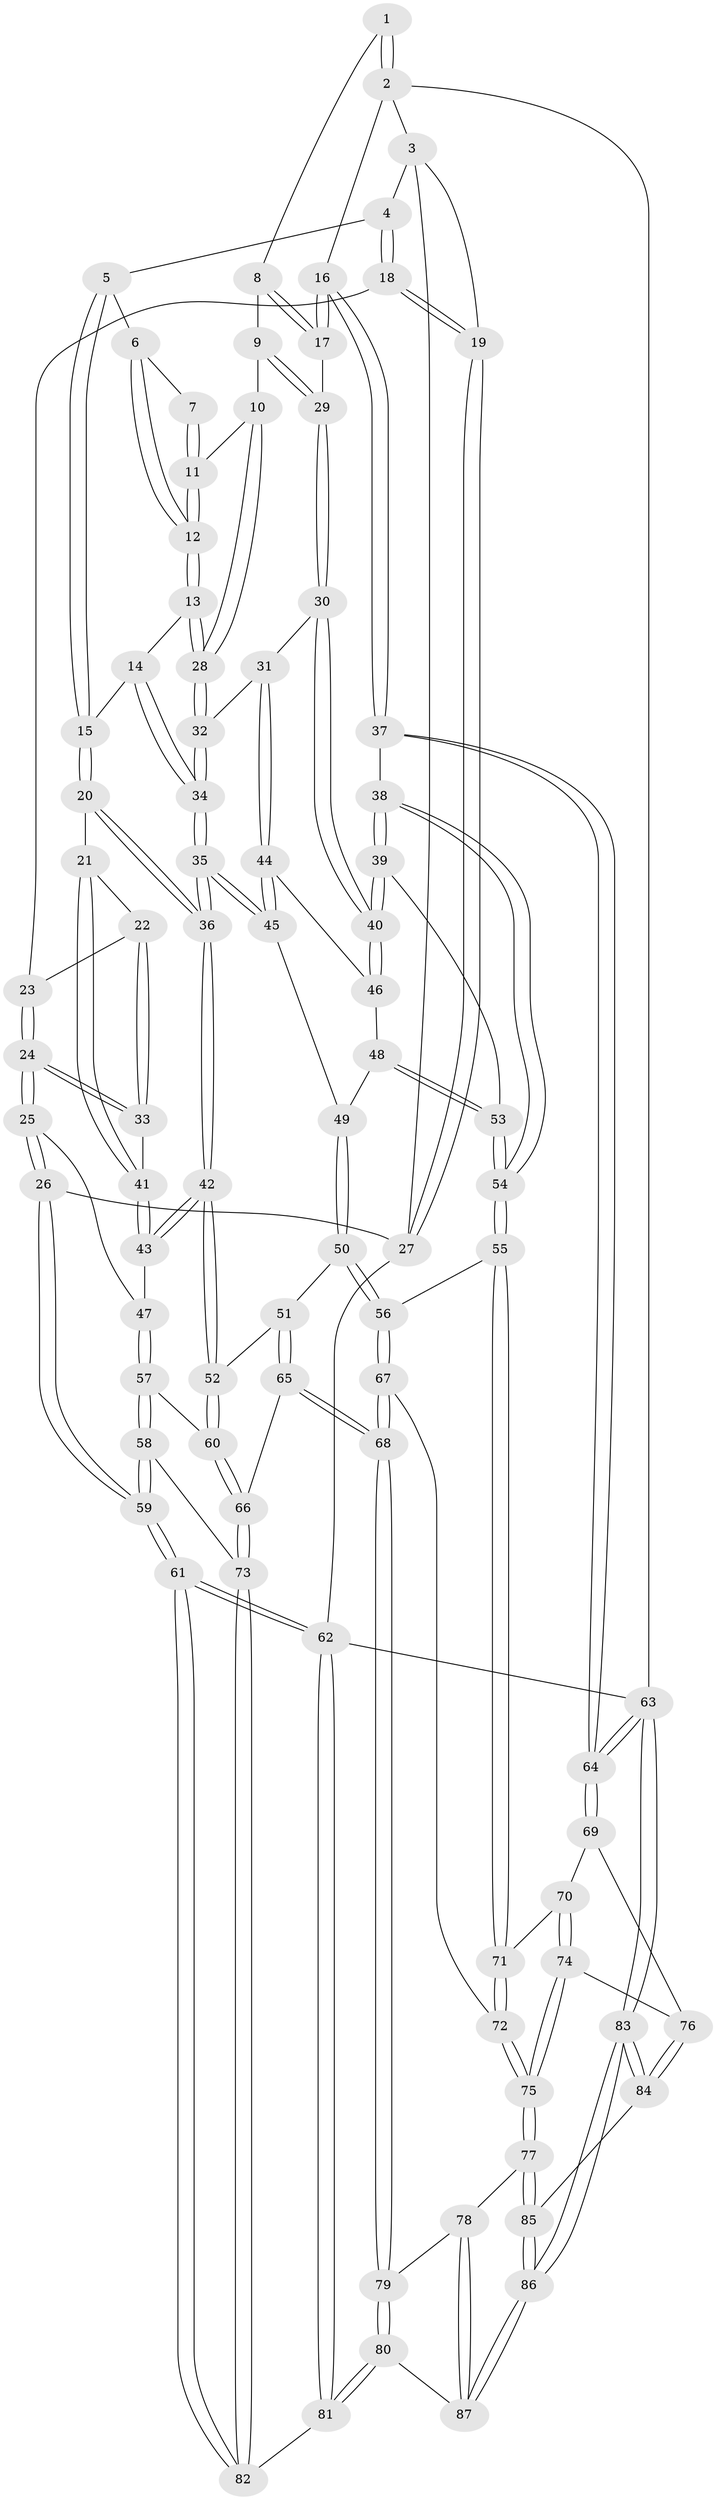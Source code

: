 // Generated by graph-tools (version 1.1) at 2025/38/03/09/25 02:38:43]
// undirected, 87 vertices, 214 edges
graph export_dot {
graph [start="1"]
  node [color=gray90,style=filled];
  1 [pos="+0.9899562803259612+0"];
  2 [pos="+1+0"];
  3 [pos="+0.15770589693013257+0"];
  4 [pos="+0.246295767788674+0"];
  5 [pos="+0.2837175171810315+0"];
  6 [pos="+0.5834898598329292+0"];
  7 [pos="+0.7528414283413493+0"];
  8 [pos="+0.915218117607135+0"];
  9 [pos="+0.8456332102946865+0.0862083960406993"];
  10 [pos="+0.8230747932340684+0.09146759657322182"];
  11 [pos="+0.7768916136008452+0.0625996785711837"];
  12 [pos="+0.6006243754355887+0.0353107772085127"];
  13 [pos="+0.6001430678100081+0.03812860929794"];
  14 [pos="+0.5461092713309794+0.10631616616117867"];
  15 [pos="+0.45126434578095154+0.14117565653409528"];
  16 [pos="+1+0.3156496274674977"];
  17 [pos="+0.9852592845318509+0.165485259464085"];
  18 [pos="+0.239807600248922+0"];
  19 [pos="+0.02905412966681253+0.2157881187187706"];
  20 [pos="+0.42251022589047527+0.16325882635241273"];
  21 [pos="+0.3749591627596655+0.1711700665853165"];
  22 [pos="+0.3030997310702736+0.08446829714439749"];
  23 [pos="+0.24472664101970895+0.0043182900278674885"];
  24 [pos="+0.2050225410609702+0.2501838240566405"];
  25 [pos="+0.09428114679595284+0.3234765730731619"];
  26 [pos="+0+0.3427828813206656"];
  27 [pos="+0+0.3412236547327575"];
  28 [pos="+0.729918543651594+0.1932815504578371"];
  29 [pos="+0.8873069635904844+0.13755857079575137"];
  30 [pos="+0.8311182544604542+0.2479952056192064"];
  31 [pos="+0.7357945899068384+0.22807825636817106"];
  32 [pos="+0.7332554764765343+0.22495736328122565"];
  33 [pos="+0.21975535951358294+0.24701131726532954"];
  34 [pos="+0.5841963834407472+0.2637608807458884"];
  35 [pos="+0.5474892695328151+0.328323475460056"];
  36 [pos="+0.5242978763620089+0.34679045571291284"];
  37 [pos="+1+0.3793060744191139"];
  38 [pos="+1+0.37346261606534925"];
  39 [pos="+0.9530854054771024+0.3538878083736807"];
  40 [pos="+0.9376139825160306+0.34380754182817214"];
  41 [pos="+0.3380284461520575+0.22889617552779773"];
  42 [pos="+0.4655222432029465+0.4527181085727878"];
  43 [pos="+0.40455724283699973+0.4407524874177172"];
  44 [pos="+0.7279290191987368+0.3123167200974651"];
  45 [pos="+0.6768779339862787+0.3518003512607308"];
  46 [pos="+0.7490445903048656+0.33901712399314216"];
  47 [pos="+0.3895139365997829+0.4441654222762974"];
  48 [pos="+0.7618546787607081+0.3964139247743502"];
  49 [pos="+0.6831866944234946+0.3982392835178189"];
  50 [pos="+0.6321089882209128+0.544599219595599"];
  51 [pos="+0.5444306500299667+0.5227443309395179"];
  52 [pos="+0.47919181269298144+0.47064584470379955"];
  53 [pos="+0.77240207663834+0.4116252489441948"];
  54 [pos="+0.7353686223763883+0.5696189049742223"];
  55 [pos="+0.7341305189845078+0.5713722042858583"];
  56 [pos="+0.6788541352420867+0.5699912850796501"];
  57 [pos="+0.2202433592174096+0.6068006332879411"];
  58 [pos="+0.09963205722680166+0.6456926466049503"];
  59 [pos="+0+0.6407773468794107"];
  60 [pos="+0.3695206473304146+0.6825308333289112"];
  61 [pos="+0+1"];
  62 [pos="+0+1"];
  63 [pos="+1+1"];
  64 [pos="+1+0.6232890101051418"];
  65 [pos="+0.4696596392973914+0.79094059838762"];
  66 [pos="+0.4216398063084794+0.7887224691778278"];
  67 [pos="+0.613918328243566+0.8033261408511696"];
  68 [pos="+0.5494185301890351+0.8396051994031638"];
  69 [pos="+0.9811910187182111+0.687780330557417"];
  70 [pos="+0.9352580088713195+0.6859029728577813"];
  71 [pos="+0.7949691363049446+0.6268324417990854"];
  72 [pos="+0.7235898077775854+0.8161935931741455"];
  73 [pos="+0.33842559931593186+0.8362236604944624"];
  74 [pos="+0.7799165939827101+0.8527638240438157"];
  75 [pos="+0.7769021727542575+0.8541841334939954"];
  76 [pos="+0.9148168900426712+0.8772402129612517"];
  77 [pos="+0.7761235445954058+0.8924132443399291"];
  78 [pos="+0.6952545507644637+0.932898196671342"];
  79 [pos="+0.5520145587650935+0.8646785070576337"];
  80 [pos="+0.5260240515122854+1"];
  81 [pos="+0.3899340246729598+1"];
  82 [pos="+0.3178218021894735+0.879715882626712"];
  83 [pos="+1+1"];
  84 [pos="+0.9317120327194763+0.9306640480917953"];
  85 [pos="+0.7962400128578628+0.9474490015820218"];
  86 [pos="+0.7659406481572787+1"];
  87 [pos="+0.6630082444526502+1"];
  1 -- 2;
  1 -- 2;
  1 -- 8;
  2 -- 3;
  2 -- 16;
  2 -- 63;
  3 -- 4;
  3 -- 19;
  3 -- 27;
  4 -- 5;
  4 -- 18;
  4 -- 18;
  5 -- 6;
  5 -- 15;
  5 -- 15;
  6 -- 7;
  6 -- 12;
  6 -- 12;
  7 -- 11;
  7 -- 11;
  8 -- 9;
  8 -- 17;
  8 -- 17;
  9 -- 10;
  9 -- 29;
  9 -- 29;
  10 -- 11;
  10 -- 28;
  10 -- 28;
  11 -- 12;
  11 -- 12;
  12 -- 13;
  12 -- 13;
  13 -- 14;
  13 -- 28;
  13 -- 28;
  14 -- 15;
  14 -- 34;
  14 -- 34;
  15 -- 20;
  15 -- 20;
  16 -- 17;
  16 -- 17;
  16 -- 37;
  16 -- 37;
  17 -- 29;
  18 -- 19;
  18 -- 19;
  18 -- 23;
  19 -- 27;
  19 -- 27;
  20 -- 21;
  20 -- 36;
  20 -- 36;
  21 -- 22;
  21 -- 41;
  21 -- 41;
  22 -- 23;
  22 -- 33;
  22 -- 33;
  23 -- 24;
  23 -- 24;
  24 -- 25;
  24 -- 25;
  24 -- 33;
  24 -- 33;
  25 -- 26;
  25 -- 26;
  25 -- 47;
  26 -- 27;
  26 -- 59;
  26 -- 59;
  27 -- 62;
  28 -- 32;
  28 -- 32;
  29 -- 30;
  29 -- 30;
  30 -- 31;
  30 -- 40;
  30 -- 40;
  31 -- 32;
  31 -- 44;
  31 -- 44;
  32 -- 34;
  32 -- 34;
  33 -- 41;
  34 -- 35;
  34 -- 35;
  35 -- 36;
  35 -- 36;
  35 -- 45;
  35 -- 45;
  36 -- 42;
  36 -- 42;
  37 -- 38;
  37 -- 64;
  37 -- 64;
  38 -- 39;
  38 -- 39;
  38 -- 54;
  38 -- 54;
  39 -- 40;
  39 -- 40;
  39 -- 53;
  40 -- 46;
  40 -- 46;
  41 -- 43;
  41 -- 43;
  42 -- 43;
  42 -- 43;
  42 -- 52;
  42 -- 52;
  43 -- 47;
  44 -- 45;
  44 -- 45;
  44 -- 46;
  45 -- 49;
  46 -- 48;
  47 -- 57;
  47 -- 57;
  48 -- 49;
  48 -- 53;
  48 -- 53;
  49 -- 50;
  49 -- 50;
  50 -- 51;
  50 -- 56;
  50 -- 56;
  51 -- 52;
  51 -- 65;
  51 -- 65;
  52 -- 60;
  52 -- 60;
  53 -- 54;
  53 -- 54;
  54 -- 55;
  54 -- 55;
  55 -- 56;
  55 -- 71;
  55 -- 71;
  56 -- 67;
  56 -- 67;
  57 -- 58;
  57 -- 58;
  57 -- 60;
  58 -- 59;
  58 -- 59;
  58 -- 73;
  59 -- 61;
  59 -- 61;
  60 -- 66;
  60 -- 66;
  61 -- 62;
  61 -- 62;
  61 -- 82;
  61 -- 82;
  62 -- 63;
  62 -- 81;
  62 -- 81;
  63 -- 64;
  63 -- 64;
  63 -- 83;
  63 -- 83;
  64 -- 69;
  64 -- 69;
  65 -- 66;
  65 -- 68;
  65 -- 68;
  66 -- 73;
  66 -- 73;
  67 -- 68;
  67 -- 68;
  67 -- 72;
  68 -- 79;
  68 -- 79;
  69 -- 70;
  69 -- 76;
  70 -- 71;
  70 -- 74;
  70 -- 74;
  71 -- 72;
  71 -- 72;
  72 -- 75;
  72 -- 75;
  73 -- 82;
  73 -- 82;
  74 -- 75;
  74 -- 75;
  74 -- 76;
  75 -- 77;
  75 -- 77;
  76 -- 84;
  76 -- 84;
  77 -- 78;
  77 -- 85;
  77 -- 85;
  78 -- 79;
  78 -- 87;
  78 -- 87;
  79 -- 80;
  79 -- 80;
  80 -- 81;
  80 -- 81;
  80 -- 87;
  81 -- 82;
  83 -- 84;
  83 -- 84;
  83 -- 86;
  83 -- 86;
  84 -- 85;
  85 -- 86;
  85 -- 86;
  86 -- 87;
  86 -- 87;
}

